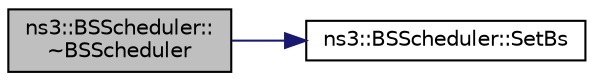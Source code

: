 digraph "ns3::BSScheduler::~BSScheduler"
{
 // LATEX_PDF_SIZE
  edge [fontname="Helvetica",fontsize="10",labelfontname="Helvetica",labelfontsize="10"];
  node [fontname="Helvetica",fontsize="10",shape=record];
  rankdir="LR";
  Node1 [label="ns3::BSScheduler::\l~BSScheduler",height=0.2,width=0.4,color="black", fillcolor="grey75", style="filled", fontcolor="black",tooltip=" "];
  Node1 -> Node2 [color="midnightblue",fontsize="10",style="solid",fontname="Helvetica"];
  Node2 [label="ns3::BSScheduler::SetBs",height=0.2,width=0.4,color="black", fillcolor="white", style="filled",URL="$classns3_1_1_b_s_scheduler.html#a64cd43d547d218965cfe03892bdda4f0",tooltip="Set the base station."];
}
